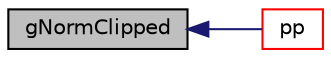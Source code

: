 digraph "gNormClipped"
{
  bgcolor="transparent";
  edge [fontname="Helvetica",fontsize="10",labelfontname="Helvetica",labelfontsize="10"];
  node [fontname="Helvetica",fontsize="10",shape=record];
  rankdir="LR";
  Node1 [label="gNormClipped",height=0.2,width=0.4,color="black", fillcolor="grey75", style="filled", fontcolor="black"];
  Node1 -> Node2 [dir="back",color="midnightblue",fontsize="10",style="solid",fontname="Helvetica"];
  Node2 [label="pp",height=0.2,width=0.4,color="red",URL="$a01237.html#ac0001dfb6180e452fe671ec2a4d8efed",tooltip="Implicit pressure source coefficient. "];
}
